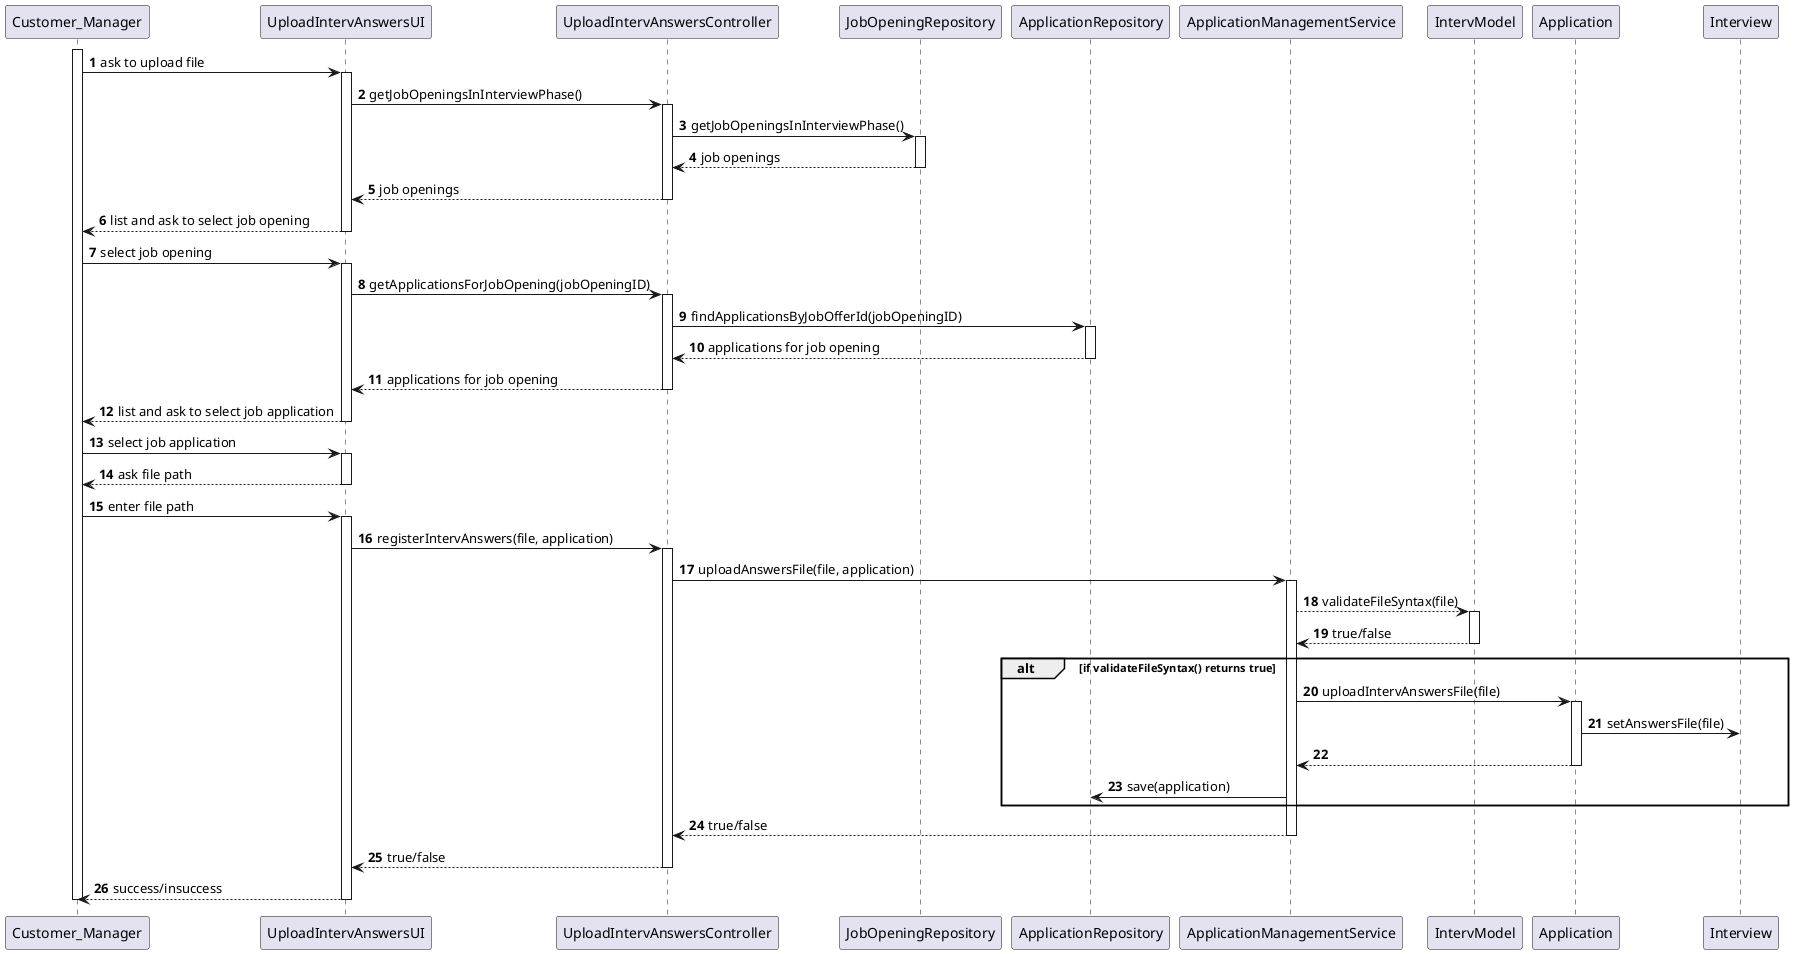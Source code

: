 @startuml
'https://plantuml.com/sequence-diagram

autonumber

participant Customer_Manager as actor
participant UploadIntervAnswersUI as ui
participant UploadIntervAnswersController as ctrl
participant JobOpeningRepository as joRepo
participant ApplicationRepository as appRepo
participant ApplicationManagementService as serv
participant IntervModel as intervModel
participant Application as app
participant Interview as interv

activate actor
actor -> ui: ask to upload file

activate ui
ui -> ctrl: getJobOpeningsInInterviewPhase()

activate ctrl
ctrl -> joRepo: getJobOpeningsInInterviewPhase()

activate joRepo
joRepo --> ctrl: job openings
deactivate

ctrl --> ui: job openings
deactivate

ui --> actor: list and ask to select job opening
deactivate

actor -> ui: select job opening

activate ui
ui -> ctrl: getApplicationsForJobOpening(jobOpeningID)

activate ctrl
ctrl -> appRepo: findApplicationsByJobOfferId(jobOpeningID)

activate appRepo
appRepo --> ctrl: applications for job opening
deactivate

ctrl --> ui: applications for job opening
deactivate

ui --> actor: list and ask to select job application
deactivate

actor -> ui: select job application

activate ui
ui --> actor: ask file path
deactivate

actor -> ui: enter file path

activate ui
ui -> ctrl: registerIntervAnswers(file, application)

activate ctrl
ctrl -> serv: uploadAnswersFile(file, application)

activate serv
serv --> intervModel: validateFileSyntax(file)

activate intervModel
intervModel --> serv: true/false
deactivate

alt if validateFileSyntax() returns true

serv -> app: uploadIntervAnswersFile(file)

activate app
app -> interv: setAnswersFile(file)
app --> serv
deactivate

serv -> appRepo: save(application)
end

serv --> ctrl: true/false
deactivate

ctrl --> ui: true/false
deactivate

ui --> actor: success/insuccess
deactivate

deactivate actor
@enduml
